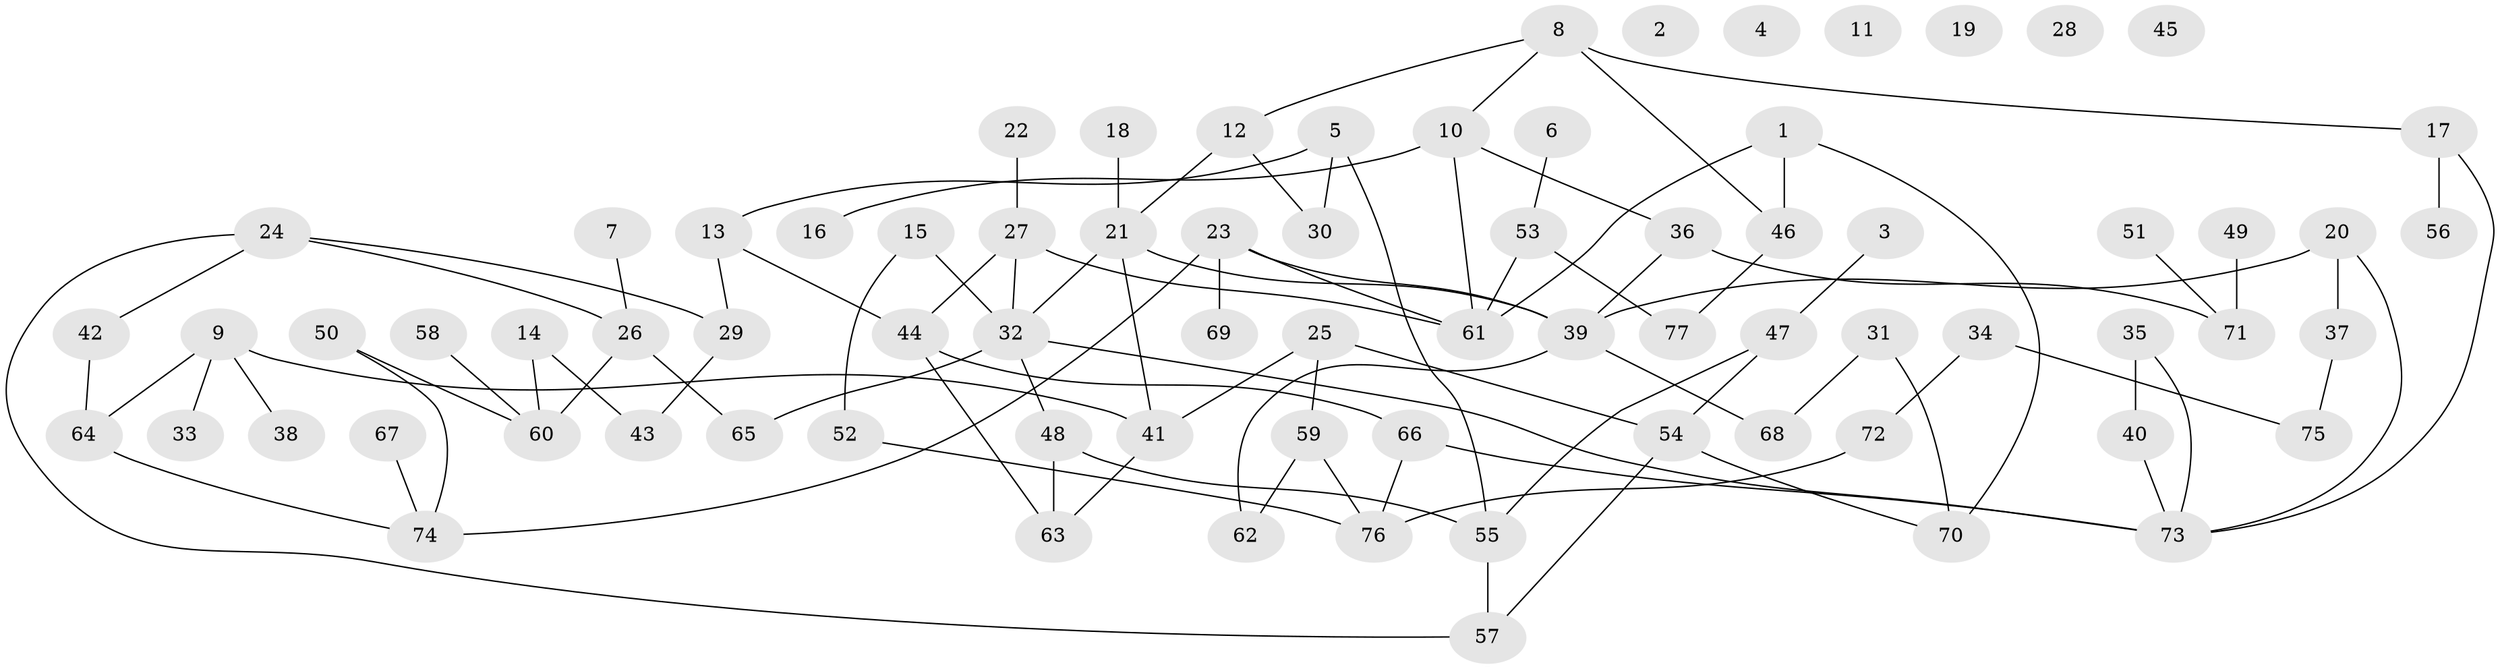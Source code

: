 // Generated by graph-tools (version 1.1) at 2025/49/03/09/25 03:49:04]
// undirected, 77 vertices, 97 edges
graph export_dot {
graph [start="1"]
  node [color=gray90,style=filled];
  1;
  2;
  3;
  4;
  5;
  6;
  7;
  8;
  9;
  10;
  11;
  12;
  13;
  14;
  15;
  16;
  17;
  18;
  19;
  20;
  21;
  22;
  23;
  24;
  25;
  26;
  27;
  28;
  29;
  30;
  31;
  32;
  33;
  34;
  35;
  36;
  37;
  38;
  39;
  40;
  41;
  42;
  43;
  44;
  45;
  46;
  47;
  48;
  49;
  50;
  51;
  52;
  53;
  54;
  55;
  56;
  57;
  58;
  59;
  60;
  61;
  62;
  63;
  64;
  65;
  66;
  67;
  68;
  69;
  70;
  71;
  72;
  73;
  74;
  75;
  76;
  77;
  1 -- 46;
  1 -- 61;
  1 -- 70;
  3 -- 47;
  5 -- 13;
  5 -- 30;
  5 -- 55;
  6 -- 53;
  7 -- 26;
  8 -- 10;
  8 -- 12;
  8 -- 17;
  8 -- 46;
  9 -- 33;
  9 -- 38;
  9 -- 41;
  9 -- 64;
  10 -- 16;
  10 -- 36;
  10 -- 61;
  12 -- 21;
  12 -- 30;
  13 -- 29;
  13 -- 44;
  14 -- 43;
  14 -- 60;
  15 -- 32;
  15 -- 52;
  17 -- 56;
  17 -- 73;
  18 -- 21;
  20 -- 37;
  20 -- 39;
  20 -- 73;
  21 -- 32;
  21 -- 39;
  21 -- 41;
  22 -- 27;
  23 -- 39;
  23 -- 61;
  23 -- 69;
  23 -- 74;
  24 -- 26;
  24 -- 29;
  24 -- 42;
  24 -- 57;
  25 -- 41;
  25 -- 54;
  25 -- 59;
  26 -- 60;
  26 -- 65;
  27 -- 32;
  27 -- 44;
  27 -- 61;
  29 -- 43;
  31 -- 68;
  31 -- 70;
  32 -- 48;
  32 -- 65;
  32 -- 73;
  34 -- 72;
  34 -- 75;
  35 -- 40;
  35 -- 73;
  36 -- 39;
  36 -- 71;
  37 -- 75;
  39 -- 62;
  39 -- 68;
  40 -- 73;
  41 -- 63;
  42 -- 64;
  44 -- 63;
  44 -- 66;
  46 -- 77;
  47 -- 54;
  47 -- 55;
  48 -- 55;
  48 -- 63;
  49 -- 71;
  50 -- 60;
  50 -- 74;
  51 -- 71;
  52 -- 76;
  53 -- 61;
  53 -- 77;
  54 -- 57;
  54 -- 70;
  55 -- 57;
  58 -- 60;
  59 -- 62;
  59 -- 76;
  64 -- 74;
  66 -- 73;
  66 -- 76;
  67 -- 74;
  72 -- 76;
}
